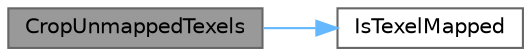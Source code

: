 digraph "CropUnmappedTexels"
{
 // INTERACTIVE_SVG=YES
 // LATEX_PDF_SIZE
  bgcolor="transparent";
  edge [fontname=Helvetica,fontsize=10,labelfontname=Helvetica,labelfontsize=10];
  node [fontname=Helvetica,fontsize=10,shape=box,height=0.2,width=0.4];
  rankdir="LR";
  Node1 [id="Node000001",label="CropUnmappedTexels",height=0.2,width=0.4,color="gray40", fillcolor="grey60", style="filled", fontcolor="black",tooltip="Calculates the minimum rectangle that encompasses all mapped texels."];
  Node1 -> Node2 [id="edge1_Node000001_Node000002",color="steelblue1",style="solid",tooltip=" "];
  Node2 [id="Node000002",label="IsTexelMapped",height=0.2,width=0.4,color="grey40", fillcolor="white", style="filled",URL="$d1/d76/LightMap_8h.html#a2aecfad954f2851310f0d1ae60e0d990",tooltip="Checks if a lightmap texel is mapped or not."];
}

